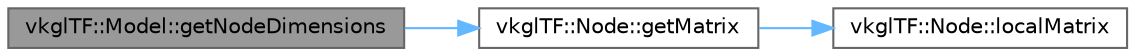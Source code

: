digraph "vkglTF::Model::getNodeDimensions"
{
 // LATEX_PDF_SIZE
  bgcolor="transparent";
  edge [fontname=Helvetica,fontsize=10,labelfontname=Helvetica,labelfontsize=10];
  node [fontname=Helvetica,fontsize=10,shape=box,height=0.2,width=0.4];
  rankdir="LR";
  Node1 [id="Node000001",label="vkglTF::Model::getNodeDimensions",height=0.2,width=0.4,color="gray40", fillcolor="grey60", style="filled", fontcolor="black",tooltip=" "];
  Node1 -> Node2 [id="edge1_Node000001_Node000002",color="steelblue1",style="solid",tooltip=" "];
  Node2 [id="Node000002",label="vkglTF::Node::getMatrix",height=0.2,width=0.4,color="grey40", fillcolor="white", style="filled",URL="$structvkgl_t_f_1_1_node.html#af4657d06d4556620f9d86b5e49df5b36",tooltip=" "];
  Node2 -> Node3 [id="edge2_Node000002_Node000003",color="steelblue1",style="solid",tooltip=" "];
  Node3 [id="Node000003",label="vkglTF::Node::localMatrix",height=0.2,width=0.4,color="grey40", fillcolor="white", style="filled",URL="$structvkgl_t_f_1_1_node.html#afac4520b94366fc4eaac85ecc257af06",tooltip=" "];
}
